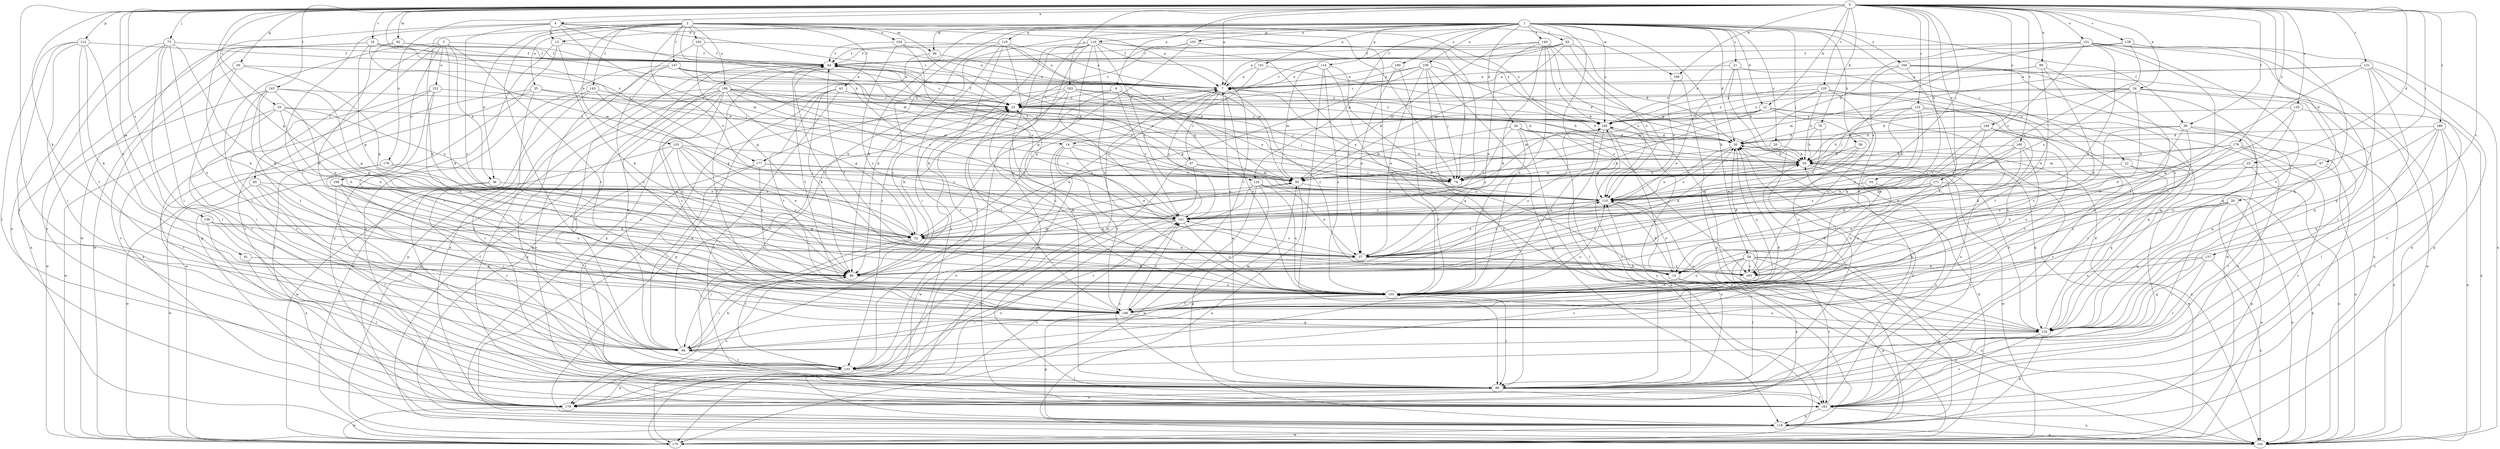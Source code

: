 strict digraph  {
0;
1;
2;
3;
4;
6;
7;
12;
13;
14;
15;
16;
19;
20;
21;
22;
23;
25;
26;
29;
30;
34;
35;
36;
37;
39;
43;
44;
50;
52;
54;
56;
58;
59;
66;
67;
73;
74;
76;
80;
83;
85;
87;
88;
91;
92;
94;
95;
99;
100;
101;
102;
103;
104;
105;
106;
108;
110;
112;
114;
116;
118;
119;
124;
125;
129;
131;
132;
133;
135;
136;
137;
138;
140;
141;
143;
145;
147;
148;
149;
151;
152;
155;
160;
162;
163;
168;
170;
171;
176;
177;
178;
179;
183;
184;
185;
189;
190;
193;
0 -> 4  [label=a];
0 -> 6  [label=a];
0 -> 7  [label=a];
0 -> 12  [label=b];
0 -> 16  [label=c];
0 -> 19  [label=c];
0 -> 25  [label=d];
0 -> 26  [label=d];
0 -> 34  [label=e];
0 -> 39  [label=f];
0 -> 50  [label=g];
0 -> 52  [label=g];
0 -> 54  [label=h];
0 -> 66  [label=i];
0 -> 67  [label=j];
0 -> 73  [label=j];
0 -> 74  [label=j];
0 -> 76  [label=k];
0 -> 80  [label=k];
0 -> 91  [label=m];
0 -> 92  [label=m];
0 -> 99  [label=n];
0 -> 112  [label=p];
0 -> 129  [label=r];
0 -> 131  [label=r];
0 -> 132  [label=r];
0 -> 135  [label=s];
0 -> 136  [label=s];
0 -> 137  [label=s];
0 -> 138  [label=s];
0 -> 143  [label=t];
0 -> 149  [label=u];
0 -> 151  [label=u];
0 -> 160  [label=v];
0 -> 168  [label=w];
0 -> 171  [label=x];
0 -> 176  [label=x];
0 -> 177  [label=x];
0 -> 179  [label=y];
0 -> 183  [label=y];
0 -> 189  [label=z];
1 -> 12  [label=b];
1 -> 13  [label=b];
1 -> 20  [label=c];
1 -> 21  [label=c];
1 -> 22  [label=c];
1 -> 29  [label=d];
1 -> 30  [label=d];
1 -> 39  [label=f];
1 -> 56  [label=h];
1 -> 58  [label=h];
1 -> 74  [label=j];
1 -> 80  [label=k];
1 -> 83  [label=l];
1 -> 94  [label=m];
1 -> 100  [label=n];
1 -> 101  [label=n];
1 -> 103  [label=o];
1 -> 114  [label=p];
1 -> 116  [label=p];
1 -> 119  [label=q];
1 -> 124  [label=q];
1 -> 133  [label=r];
1 -> 140  [label=s];
1 -> 177  [label=x];
1 -> 184  [label=y];
1 -> 185  [label=y];
1 -> 190  [label=z];
1 -> 193  [label=z];
2 -> 7  [label=a];
2 -> 35  [label=e];
2 -> 36  [label=e];
2 -> 43  [label=f];
2 -> 66  [label=i];
2 -> 74  [label=j];
2 -> 80  [label=k];
2 -> 94  [label=m];
2 -> 95  [label=m];
2 -> 104  [label=o];
2 -> 105  [label=o];
2 -> 106  [label=o];
2 -> 141  [label=s];
2 -> 145  [label=t];
2 -> 147  [label=t];
2 -> 162  [label=v];
2 -> 168  [label=w];
2 -> 185  [label=y];
3 -> 36  [label=e];
3 -> 44  [label=f];
3 -> 66  [label=i];
3 -> 80  [label=k];
3 -> 85  [label=l];
3 -> 108  [label=o];
3 -> 148  [label=t];
3 -> 152  [label=u];
3 -> 163  [label=v];
4 -> 13  [label=b];
4 -> 14  [label=b];
4 -> 23  [label=c];
4 -> 95  [label=m];
4 -> 148  [label=t];
4 -> 170  [label=w];
4 -> 185  [label=y];
4 -> 193  [label=z];
6 -> 23  [label=c];
6 -> 74  [label=j];
6 -> 124  [label=q];
6 -> 141  [label=s];
6 -> 163  [label=v];
7 -> 23  [label=c];
7 -> 30  [label=d];
7 -> 80  [label=k];
7 -> 87  [label=l];
7 -> 141  [label=s];
7 -> 155  [label=u];
7 -> 193  [label=z];
12 -> 14  [label=b];
12 -> 52  [label=g];
12 -> 95  [label=m];
12 -> 163  [label=v];
12 -> 178  [label=x];
12 -> 185  [label=y];
12 -> 193  [label=z];
13 -> 44  [label=f];
13 -> 80  [label=k];
13 -> 118  [label=p];
13 -> 178  [label=x];
14 -> 37  [label=e];
14 -> 59  [label=h];
14 -> 110  [label=o];
14 -> 148  [label=t];
14 -> 170  [label=w];
14 -> 178  [label=x];
15 -> 44  [label=f];
15 -> 102  [label=n];
15 -> 110  [label=o];
15 -> 118  [label=p];
16 -> 7  [label=a];
16 -> 44  [label=f];
16 -> 52  [label=g];
16 -> 74  [label=j];
16 -> 80  [label=k];
16 -> 95  [label=m];
16 -> 102  [label=n];
19 -> 37  [label=e];
19 -> 52  [label=g];
19 -> 110  [label=o];
19 -> 170  [label=w];
19 -> 178  [label=x];
19 -> 185  [label=y];
20 -> 59  [label=h];
20 -> 74  [label=j];
21 -> 7  [label=a];
21 -> 37  [label=e];
21 -> 59  [label=h];
21 -> 88  [label=l];
21 -> 163  [label=v];
22 -> 74  [label=j];
22 -> 125  [label=q];
22 -> 170  [label=w];
23 -> 7  [label=a];
23 -> 44  [label=f];
23 -> 74  [label=j];
23 -> 155  [label=u];
23 -> 185  [label=y];
25 -> 74  [label=j];
25 -> 102  [label=n];
25 -> 155  [label=u];
26 -> 37  [label=e];
26 -> 88  [label=l];
26 -> 102  [label=n];
26 -> 125  [label=q];
26 -> 141  [label=s];
26 -> 170  [label=w];
29 -> 30  [label=d];
29 -> 95  [label=m];
29 -> 110  [label=o];
29 -> 141  [label=s];
29 -> 155  [label=u];
29 -> 163  [label=v];
29 -> 170  [label=w];
30 -> 59  [label=h];
30 -> 102  [label=n];
30 -> 110  [label=o];
30 -> 141  [label=s];
30 -> 155  [label=u];
34 -> 15  [label=b];
34 -> 23  [label=c];
34 -> 59  [label=h];
34 -> 110  [label=o];
34 -> 125  [label=q];
34 -> 170  [label=w];
34 -> 185  [label=y];
35 -> 23  [label=c];
35 -> 30  [label=d];
35 -> 88  [label=l];
35 -> 170  [label=w];
35 -> 178  [label=x];
36 -> 88  [label=l];
36 -> 110  [label=o];
36 -> 133  [label=r];
37 -> 15  [label=b];
37 -> 30  [label=d];
37 -> 80  [label=k];
37 -> 110  [label=o];
37 -> 141  [label=s];
37 -> 193  [label=z];
39 -> 30  [label=d];
39 -> 80  [label=k];
39 -> 102  [label=n];
39 -> 125  [label=q];
39 -> 148  [label=t];
39 -> 193  [label=z];
43 -> 23  [label=c];
43 -> 59  [label=h];
43 -> 80  [label=k];
43 -> 118  [label=p];
43 -> 148  [label=t];
43 -> 163  [label=v];
44 -> 7  [label=a];
44 -> 23  [label=c];
44 -> 110  [label=o];
44 -> 118  [label=p];
44 -> 133  [label=r];
44 -> 148  [label=t];
50 -> 7  [label=a];
50 -> 52  [label=g];
50 -> 88  [label=l];
50 -> 163  [label=v];
52 -> 23  [label=c];
52 -> 37  [label=e];
52 -> 66  [label=i];
52 -> 95  [label=m];
52 -> 133  [label=r];
52 -> 185  [label=y];
54 -> 110  [label=o];
54 -> 155  [label=u];
56 -> 59  [label=h];
56 -> 110  [label=o];
56 -> 155  [label=u];
58 -> 88  [label=l];
58 -> 102  [label=n];
58 -> 118  [label=p];
58 -> 133  [label=r];
58 -> 148  [label=t];
58 -> 155  [label=u];
58 -> 163  [label=v];
58 -> 178  [label=x];
58 -> 193  [label=z];
59 -> 74  [label=j];
59 -> 95  [label=m];
59 -> 110  [label=o];
59 -> 125  [label=q];
59 -> 163  [label=v];
59 -> 170  [label=w];
59 -> 178  [label=x];
66 -> 23  [label=c];
66 -> 30  [label=d];
66 -> 59  [label=h];
66 -> 80  [label=k];
66 -> 95  [label=m];
66 -> 133  [label=r];
67 -> 15  [label=b];
67 -> 74  [label=j];
67 -> 163  [label=v];
73 -> 44  [label=f];
73 -> 66  [label=i];
73 -> 80  [label=k];
73 -> 88  [label=l];
73 -> 155  [label=u];
73 -> 163  [label=v];
73 -> 178  [label=x];
74 -> 59  [label=h];
76 -> 30  [label=d];
76 -> 59  [label=h];
76 -> 141  [label=s];
80 -> 66  [label=i];
80 -> 95  [label=m];
80 -> 155  [label=u];
80 -> 178  [label=x];
80 -> 185  [label=y];
83 -> 7  [label=a];
83 -> 23  [label=c];
83 -> 30  [label=d];
83 -> 44  [label=f];
83 -> 95  [label=m];
83 -> 110  [label=o];
85 -> 66  [label=i];
85 -> 88  [label=l];
85 -> 110  [label=o];
85 -> 148  [label=t];
85 -> 170  [label=w];
87 -> 44  [label=f];
87 -> 74  [label=j];
87 -> 95  [label=m];
87 -> 163  [label=v];
87 -> 170  [label=w];
88 -> 7  [label=a];
88 -> 110  [label=o];
88 -> 141  [label=s];
88 -> 163  [label=v];
88 -> 178  [label=x];
88 -> 185  [label=y];
91 -> 80  [label=k];
91 -> 88  [label=l];
92 -> 44  [label=f];
92 -> 74  [label=j];
92 -> 80  [label=k];
92 -> 170  [label=w];
94 -> 95  [label=m];
94 -> 118  [label=p];
95 -> 102  [label=n];
95 -> 110  [label=o];
99 -> 7  [label=a];
99 -> 15  [label=b];
99 -> 37  [label=e];
99 -> 148  [label=t];
99 -> 185  [label=y];
100 -> 7  [label=a];
100 -> 23  [label=c];
100 -> 30  [label=d];
100 -> 37  [label=e];
100 -> 52  [label=g];
100 -> 74  [label=j];
100 -> 88  [label=l];
100 -> 118  [label=p];
101 -> 7  [label=a];
101 -> 52  [label=g];
101 -> 59  [label=h];
102 -> 44  [label=f];
103 -> 23  [label=c];
103 -> 44  [label=f];
103 -> 52  [label=g];
103 -> 74  [label=j];
103 -> 155  [label=u];
104 -> 7  [label=a];
104 -> 44  [label=f];
104 -> 110  [label=o];
104 -> 141  [label=s];
104 -> 193  [label=z];
105 -> 37  [label=e];
105 -> 59  [label=h];
105 -> 80  [label=k];
105 -> 88  [label=l];
105 -> 141  [label=s];
105 -> 170  [label=w];
105 -> 193  [label=z];
106 -> 23  [label=c];
106 -> 30  [label=d];
106 -> 52  [label=g];
106 -> 59  [label=h];
106 -> 74  [label=j];
106 -> 95  [label=m];
106 -> 102  [label=n];
106 -> 125  [label=q];
106 -> 148  [label=t];
106 -> 155  [label=u];
106 -> 163  [label=v];
106 -> 178  [label=x];
108 -> 37  [label=e];
108 -> 66  [label=i];
108 -> 80  [label=k];
108 -> 110  [label=o];
108 -> 125  [label=q];
108 -> 133  [label=r];
108 -> 155  [label=u];
110 -> 7  [label=a];
110 -> 15  [label=b];
110 -> 37  [label=e];
110 -> 141  [label=s];
112 -> 37  [label=e];
112 -> 44  [label=f];
112 -> 66  [label=i];
112 -> 80  [label=k];
112 -> 88  [label=l];
112 -> 133  [label=r];
112 -> 148  [label=t];
114 -> 7  [label=a];
114 -> 15  [label=b];
114 -> 88  [label=l];
114 -> 95  [label=m];
114 -> 125  [label=q];
114 -> 155  [label=u];
116 -> 37  [label=e];
116 -> 44  [label=f];
116 -> 66  [label=i];
116 -> 74  [label=j];
116 -> 80  [label=k];
116 -> 88  [label=l];
116 -> 133  [label=r];
116 -> 141  [label=s];
116 -> 148  [label=t];
116 -> 155  [label=u];
116 -> 170  [label=w];
118 -> 102  [label=n];
118 -> 141  [label=s];
118 -> 170  [label=w];
118 -> 185  [label=y];
119 -> 7  [label=a];
119 -> 44  [label=f];
119 -> 80  [label=k];
119 -> 95  [label=m];
119 -> 133  [label=r];
119 -> 155  [label=u];
119 -> 178  [label=x];
124 -> 37  [label=e];
124 -> 110  [label=o];
124 -> 118  [label=p];
124 -> 133  [label=r];
124 -> 155  [label=u];
124 -> 170  [label=w];
125 -> 30  [label=d];
125 -> 59  [label=h];
125 -> 66  [label=i];
125 -> 110  [label=o];
125 -> 118  [label=p];
125 -> 155  [label=u];
125 -> 163  [label=v];
129 -> 23  [label=c];
129 -> 59  [label=h];
129 -> 95  [label=m];
129 -> 125  [label=q];
129 -> 148  [label=t];
129 -> 155  [label=u];
129 -> 185  [label=y];
131 -> 7  [label=a];
131 -> 88  [label=l];
131 -> 95  [label=m];
131 -> 118  [label=p];
131 -> 125  [label=q];
131 -> 163  [label=v];
131 -> 193  [label=z];
132 -> 37  [label=e];
132 -> 74  [label=j];
132 -> 88  [label=l];
132 -> 110  [label=o];
132 -> 125  [label=q];
132 -> 185  [label=y];
132 -> 193  [label=z];
133 -> 7  [label=a];
133 -> 88  [label=l];
133 -> 178  [label=x];
135 -> 15  [label=b];
135 -> 102  [label=n];
135 -> 185  [label=y];
135 -> 193  [label=z];
136 -> 37  [label=e];
136 -> 52  [label=g];
136 -> 88  [label=l];
136 -> 178  [label=x];
137 -> 15  [label=b];
137 -> 102  [label=n];
137 -> 125  [label=q];
137 -> 133  [label=r];
137 -> 155  [label=u];
138 -> 30  [label=d];
138 -> 44  [label=f];
138 -> 102  [label=n];
138 -> 125  [label=q];
138 -> 141  [label=s];
140 -> 37  [label=e];
140 -> 44  [label=f];
140 -> 80  [label=k];
140 -> 95  [label=m];
140 -> 110  [label=o];
140 -> 125  [label=q];
140 -> 155  [label=u];
140 -> 185  [label=y];
141 -> 23  [label=c];
141 -> 52  [label=g];
141 -> 155  [label=u];
141 -> 178  [label=x];
143 -> 15  [label=b];
143 -> 23  [label=c];
143 -> 37  [label=e];
143 -> 52  [label=g];
143 -> 66  [label=i];
143 -> 148  [label=t];
143 -> 170  [label=w];
145 -> 23  [label=c];
145 -> 52  [label=g];
145 -> 102  [label=n];
145 -> 118  [label=p];
147 -> 7  [label=a];
147 -> 59  [label=h];
147 -> 133  [label=r];
147 -> 141  [label=s];
147 -> 155  [label=u];
147 -> 178  [label=x];
147 -> 185  [label=y];
148 -> 23  [label=c];
148 -> 59  [label=h];
148 -> 110  [label=o];
148 -> 118  [label=p];
148 -> 125  [label=q];
148 -> 141  [label=s];
149 -> 30  [label=d];
149 -> 59  [label=h];
149 -> 80  [label=k];
149 -> 141  [label=s];
149 -> 155  [label=u];
149 -> 163  [label=v];
151 -> 37  [label=e];
151 -> 44  [label=f];
151 -> 74  [label=j];
151 -> 88  [label=l];
151 -> 102  [label=n];
151 -> 110  [label=o];
151 -> 148  [label=t];
151 -> 155  [label=u];
151 -> 185  [label=y];
152 -> 23  [label=c];
152 -> 133  [label=r];
152 -> 148  [label=t];
152 -> 155  [label=u];
152 -> 163  [label=v];
155 -> 44  [label=f];
155 -> 66  [label=i];
155 -> 88  [label=l];
155 -> 148  [label=t];
160 -> 52  [label=g];
160 -> 59  [label=h];
160 -> 80  [label=k];
160 -> 110  [label=o];
160 -> 148  [label=t];
160 -> 155  [label=u];
162 -> 7  [label=a];
162 -> 44  [label=f];
162 -> 52  [label=g];
162 -> 163  [label=v];
163 -> 30  [label=d];
163 -> 102  [label=n];
163 -> 118  [label=p];
168 -> 110  [label=o];
168 -> 118  [label=p];
170 -> 30  [label=d];
171 -> 80  [label=k];
171 -> 102  [label=n];
171 -> 110  [label=o];
171 -> 118  [label=p];
171 -> 141  [label=s];
171 -> 155  [label=u];
176 -> 74  [label=j];
176 -> 141  [label=s];
176 -> 155  [label=u];
176 -> 170  [label=w];
177 -> 66  [label=i];
177 -> 74  [label=j];
177 -> 95  [label=m];
177 -> 155  [label=u];
177 -> 163  [label=v];
178 -> 23  [label=c];
178 -> 170  [label=w];
179 -> 52  [label=g];
179 -> 59  [label=h];
179 -> 88  [label=l];
179 -> 95  [label=m];
179 -> 102  [label=n];
179 -> 163  [label=v];
179 -> 193  [label=z];
183 -> 23  [label=c];
183 -> 59  [label=h];
183 -> 80  [label=k];
183 -> 110  [label=o];
183 -> 141  [label=s];
183 -> 178  [label=x];
183 -> 185  [label=y];
184 -> 7  [label=a];
184 -> 102  [label=n];
184 -> 110  [label=o];
184 -> 125  [label=q];
184 -> 148  [label=t];
184 -> 170  [label=w];
185 -> 30  [label=d];
185 -> 88  [label=l];
185 -> 155  [label=u];
185 -> 170  [label=w];
189 -> 30  [label=d];
189 -> 88  [label=l];
189 -> 102  [label=n];
189 -> 125  [label=q];
189 -> 155  [label=u];
189 -> 163  [label=v];
190 -> 7  [label=a];
190 -> 37  [label=e];
190 -> 133  [label=r];
193 -> 30  [label=d];
193 -> 44  [label=f];
}
